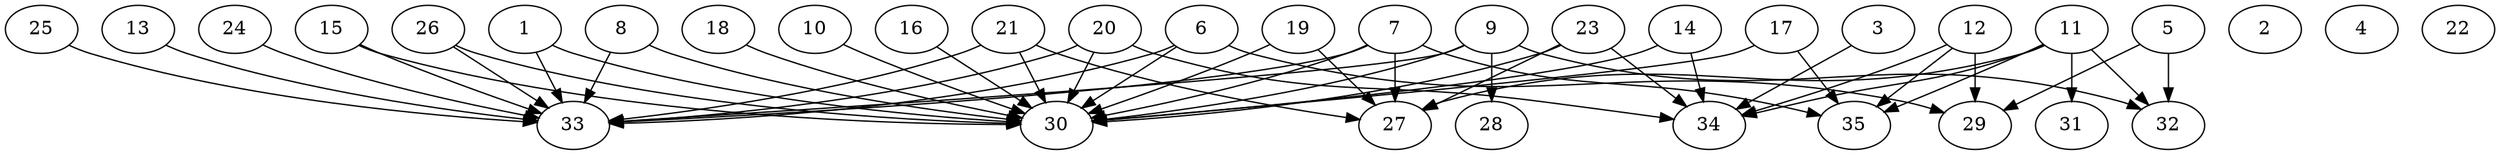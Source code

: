 // DAG automatically generated by daggen at Thu Oct  3 14:05:36 2019
// ./daggen --dot -n 35 --ccr 0.4 --fat 0.9 --regular 0.7 --density 0.6 --mindata 5242880 --maxdata 52428800 
digraph G {
  1 [size="75182080", alpha="0.15", expect_size="30072832"] 
  1 -> 30 [size ="30072832"]
  1 -> 33 [size ="30072832"]
  2 [size="45652480", alpha="0.18", expect_size="18260992"] 
  3 [size="36326400", alpha="0.10", expect_size="14530560"] 
  3 -> 34 [size ="14530560"]
  4 [size="58780160", alpha="0.11", expect_size="23512064"] 
  5 [size="76039680", alpha="0.19", expect_size="30415872"] 
  5 -> 29 [size ="30415872"]
  5 -> 32 [size ="30415872"]
  6 [size="112099840", alpha="0.10", expect_size="44839936"] 
  6 -> 29 [size ="44839936"]
  6 -> 30 [size ="44839936"]
  6 -> 33 [size ="44839936"]
  7 [size="120931840", alpha="0.07", expect_size="48372736"] 
  7 -> 27 [size ="48372736"]
  7 -> 30 [size ="48372736"]
  7 -> 33 [size ="48372736"]
  7 -> 35 [size ="48372736"]
  8 [size="122311680", alpha="0.12", expect_size="48924672"] 
  8 -> 30 [size ="48924672"]
  8 -> 33 [size ="48924672"]
  9 [size="103462400", alpha="0.06", expect_size="41384960"] 
  9 -> 28 [size ="41384960"]
  9 -> 30 [size ="41384960"]
  9 -> 32 [size ="41384960"]
  9 -> 33 [size ="41384960"]
  10 [size="32120320", alpha="0.20", expect_size="12848128"] 
  10 -> 30 [size ="12848128"]
  11 [size="88258560", alpha="0.09", expect_size="35303424"] 
  11 -> 27 [size ="35303424"]
  11 -> 31 [size ="35303424"]
  11 -> 32 [size ="35303424"]
  11 -> 34 [size ="35303424"]
  11 -> 35 [size ="35303424"]
  12 [size="57369600", alpha="0.02", expect_size="22947840"] 
  12 -> 29 [size ="22947840"]
  12 -> 34 [size ="22947840"]
  12 -> 35 [size ="22947840"]
  13 [size="47313920", alpha="0.01", expect_size="18925568"] 
  13 -> 33 [size ="18925568"]
  14 [size="107793920", alpha="0.13", expect_size="43117568"] 
  14 -> 30 [size ="43117568"]
  14 -> 34 [size ="43117568"]
  15 [size="56268800", alpha="0.03", expect_size="22507520"] 
  15 -> 30 [size ="22507520"]
  15 -> 33 [size ="22507520"]
  16 [size="51179520", alpha="0.04", expect_size="20471808"] 
  16 -> 30 [size ="20471808"]
  17 [size="108564480", alpha="0.02", expect_size="43425792"] 
  17 -> 30 [size ="43425792"]
  17 -> 35 [size ="43425792"]
  18 [size="33871360", alpha="0.07", expect_size="13548544"] 
  18 -> 30 [size ="13548544"]
  19 [size="103600640", alpha="0.03", expect_size="41440256"] 
  19 -> 27 [size ="41440256"]
  19 -> 30 [size ="41440256"]
  20 [size="20308480", alpha="0.13", expect_size="8123392"] 
  20 -> 30 [size ="8123392"]
  20 -> 33 [size ="8123392"]
  20 -> 34 [size ="8123392"]
  21 [size="19627520", alpha="0.13", expect_size="7851008"] 
  21 -> 27 [size ="7851008"]
  21 -> 30 [size ="7851008"]
  21 -> 33 [size ="7851008"]
  22 [size="74890240", alpha="0.20", expect_size="29956096"] 
  23 [size="85754880", alpha="0.10", expect_size="34301952"] 
  23 -> 27 [size ="34301952"]
  23 -> 30 [size ="34301952"]
  23 -> 34 [size ="34301952"]
  24 [size="92328960", alpha="0.08", expect_size="36931584"] 
  24 -> 33 [size ="36931584"]
  25 [size="50511360", alpha="0.16", expect_size="20204544"] 
  25 -> 33 [size ="20204544"]
  26 [size="67993600", alpha="0.01", expect_size="27197440"] 
  26 -> 30 [size ="27197440"]
  26 -> 33 [size ="27197440"]
  27 [size="92047360", alpha="0.05", expect_size="36818944"] 
  28 [size="102494720", alpha="0.07", expect_size="40997888"] 
  29 [size="25054720", alpha="0.04", expect_size="10021888"] 
  30 [size="40483840", alpha="0.05", expect_size="16193536"] 
  31 [size="115653120", alpha="0.18", expect_size="46261248"] 
  32 [size="76710400", alpha="0.19", expect_size="30684160"] 
  33 [size="74170880", alpha="0.06", expect_size="29668352"] 
  34 [size="13286400", alpha="0.09", expect_size="5314560"] 
  35 [size="57699840", alpha="0.19", expect_size="23079936"] 
}
